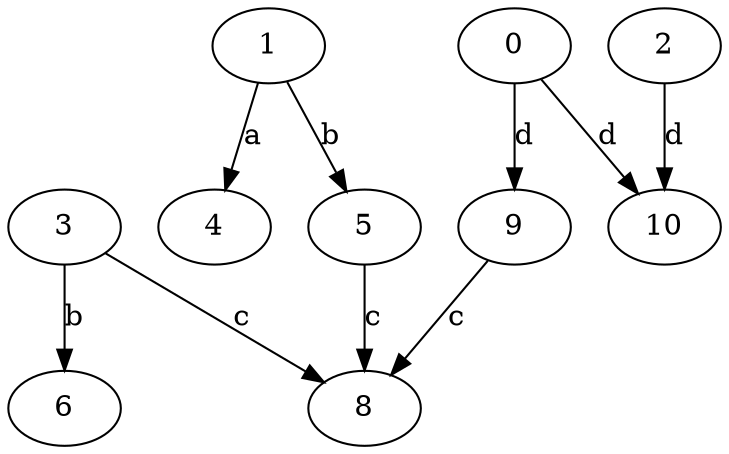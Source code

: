 strict digraph  {
3;
4;
5;
6;
8;
0;
1;
2;
9;
10;
3 -> 6  [label=b];
3 -> 8  [label=c];
5 -> 8  [label=c];
0 -> 9  [label=d];
0 -> 10  [label=d];
1 -> 4  [label=a];
1 -> 5  [label=b];
2 -> 10  [label=d];
9 -> 8  [label=c];
}
